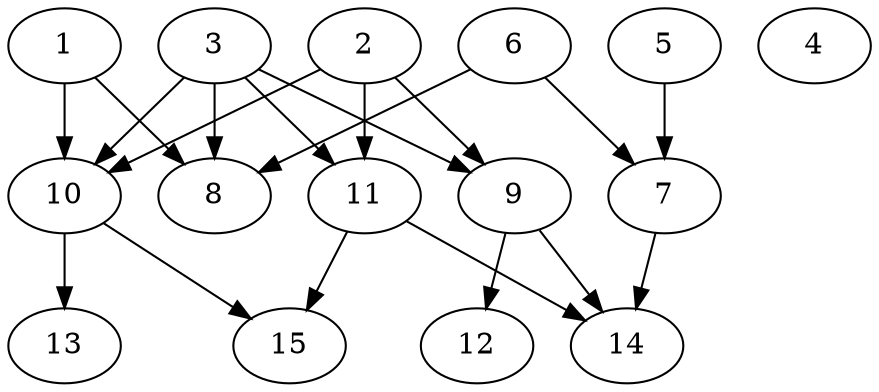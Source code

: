 // DAG automatically generated by daggen at Thu Oct  3 13:59:27 2019
// ./daggen --dot -n 15 --ccr 0.5 --fat 0.7 --regular 0.9 --density 0.7 --mindata 5242880 --maxdata 52428800 
digraph G {
  1 [size="71745536", alpha="0.10", expect_size="35872768"] 
  1 -> 8 [size ="35872768"]
  1 -> 10 [size ="35872768"]
  2 [size="92968960", alpha="0.16", expect_size="46484480"] 
  2 -> 9 [size ="46484480"]
  2 -> 10 [size ="46484480"]
  2 -> 11 [size ="46484480"]
  3 [size="87439360", alpha="0.03", expect_size="43719680"] 
  3 -> 8 [size ="43719680"]
  3 -> 9 [size ="43719680"]
  3 -> 10 [size ="43719680"]
  3 -> 11 [size ="43719680"]
  4 [size="43622400", alpha="0.02", expect_size="21811200"] 
  5 [size="97167360", alpha="0.14", expect_size="48583680"] 
  5 -> 7 [size ="48583680"]
  6 [size="30345216", alpha="0.11", expect_size="15172608"] 
  6 -> 7 [size ="15172608"]
  6 -> 8 [size ="15172608"]
  7 [size="33570816", alpha="0.00", expect_size="16785408"] 
  7 -> 14 [size ="16785408"]
  8 [size="16941056", alpha="0.03", expect_size="8470528"] 
  9 [size="73971712", alpha="0.02", expect_size="36985856"] 
  9 -> 12 [size ="36985856"]
  9 -> 14 [size ="36985856"]
  10 [size="31113216", alpha="0.05", expect_size="15556608"] 
  10 -> 13 [size ="15556608"]
  10 -> 15 [size ="15556608"]
  11 [size="25174016", alpha="0.09", expect_size="12587008"] 
  11 -> 14 [size ="12587008"]
  11 -> 15 [size ="12587008"]
  12 [size="74123264", alpha="0.15", expect_size="37061632"] 
  13 [size="56434688", alpha="0.10", expect_size="28217344"] 
  14 [size="69396480", alpha="0.03", expect_size="34698240"] 
  15 [size="76638208", alpha="0.01", expect_size="38319104"] 
}
